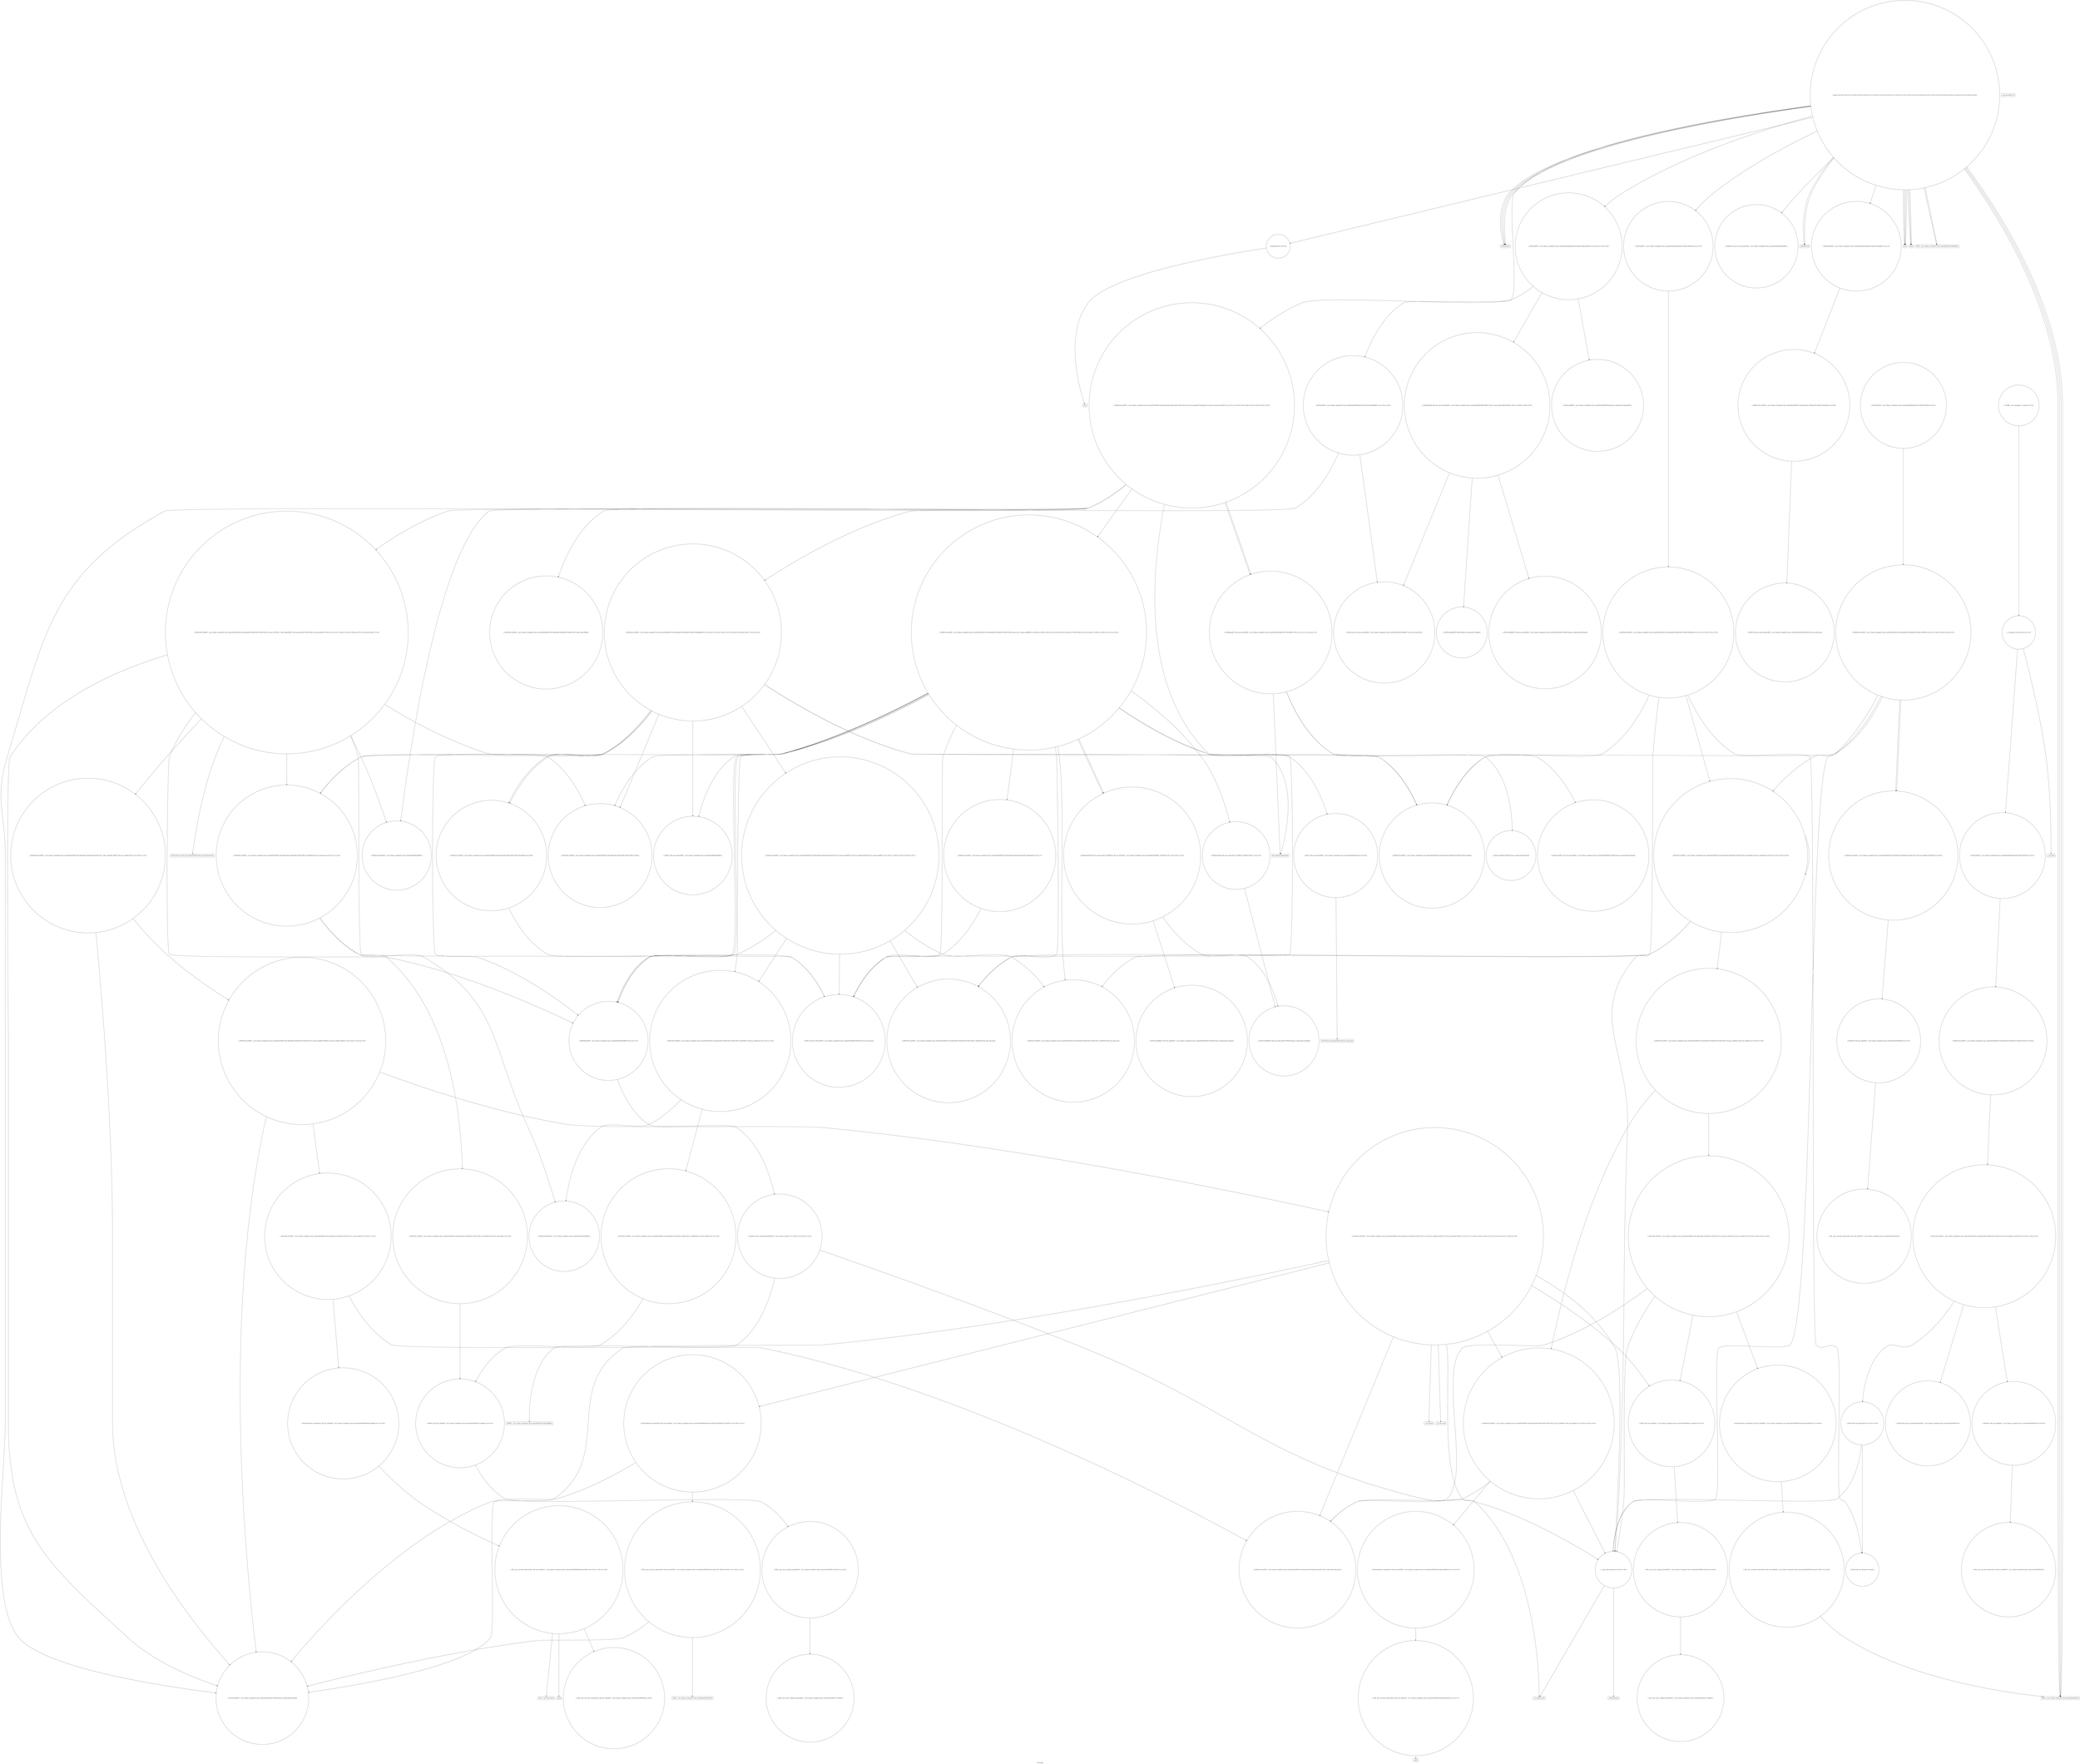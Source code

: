 digraph "Call Graph" {
	label="Call Graph";

	Node0x5651ca70d690 [shape=record,shape=circle,label="{__cxx_global_var_init|{<s0>1|<s1>2}}"];
	Node0x5651ca70d690:s0 -> Node0x5651ca70d710[color=black];
	Node0x5651ca70d690:s1 -> Node0x5651ca908fc0[color=black];
	Node0x5651ca90cb60 [shape=record,shape=circle,label="{_ZNSt16allocator_traitsISaISt13_Rb_tree_nodeINSt7__cxx1112basic_stringIcSt11char_traitsIcESaIcEEEEEE9constructIS6_JS6_EEEvRS8_PT_DpOT0_|{<s0>150|<s1>151}}"];
	Node0x5651ca90cb60:s0 -> Node0x5651ca90bae0[color=black];
	Node0x5651ca90cb60:s1 -> Node0x5651ca90cce0[color=black];
	Node0x5651ca9091c0 [shape=record,shape=circle,label="{_ZSt6strchrPci|{<s0>30}}"];
	Node0x5651ca9091c0:s0 -> Node0x5651ca90b660[color=black];
	Node0x5651ca90a6c0 [shape=record,shape=circle,label="{_ZSt7forwardIbEOT_RNSt16remove_referenceIS0_E4typeE}"];
	Node0x5651ca909540 [shape=record,shape=Mrecord,label="{_ZNSaIcED1Ev}"];
	Node0x5651ca90aa40 [shape=record,shape=circle,label="{_ZNKSt8_Rb_treeINSt7__cxx1112basic_stringIcSt11char_traitsIcESaIcEEES5_St9_IdentityIS5_ESt4lessIS5_ESaIS5_EE3endEv|{<s0>169}}"];
	Node0x5651ca90aa40:s0 -> Node0x5651ca90aac0[color=black];
	Node0x5651ca9098c0 [shape=record,shape=circle,label="{_ZNSt20_Rb_tree_key_compareISt4lessINSt7__cxx1112basic_stringIcSt11char_traitsIcESaIcEEEEEC2Ev}"];
	Node0x5651ca909c40 [shape=record,shape=circle,label="{_ZNSt8_Rb_treeINSt7__cxx1112basic_stringIcSt11char_traitsIcESaIcEEES5_St9_IdentityIS5_ESt4lessIS5_ESaIS5_EED2Ev|{<s0>47|<s1>48|<s2>49|<s3>50|<s4>51}}"];
	Node0x5651ca909c40:s0 -> Node0x5651ca909d40[color=black];
	Node0x5651ca909c40:s1 -> Node0x5651ca909cc0[color=black];
	Node0x5651ca909c40:s2 -> Node0x5651ca909dc0[color=black];
	Node0x5651ca909c40:s3 -> Node0x5651ca909dc0[color=black];
	Node0x5651ca909c40:s4 -> Node0x5651ca909ac0[color=black];
	Node0x5651ca909fc0 [shape=record,shape=circle,label="{_ZNSt8_Rb_treeINSt7__cxx1112basic_stringIcSt11char_traitsIcESaIcEEES5_St9_IdentityIS5_ESt4lessIS5_ESaIS5_EE15_M_destroy_nodeEPSt13_Rb_tree_nodeIS5_E|{<s0>59|<s1>60|<s2>61|<s3>62}}"];
	Node0x5651ca909fc0:s0 -> Node0x5651ca90a140[color=black];
	Node0x5651ca909fc0:s1 -> Node0x5651ca90a1c0[color=black];
	Node0x5651ca909fc0:s2 -> Node0x5651ca90a0c0[color=black];
	Node0x5651ca909fc0:s3 -> Node0x5651ca909ac0[color=black];
	Node0x5651ca90a340 [shape=record,shape=circle,label="{_ZN9__gnu_cxx16__aligned_membufINSt7__cxx1112basic_stringIcSt11char_traitsIcESaIcEEEE7_M_addrEv}"];
	Node0x5651ca90b6e0 [shape=record,shape=circle,label="{_ZNSt8_Rb_treeINSt7__cxx1112basic_stringIcSt11char_traitsIcESaIcEEES5_St9_IdentityIS5_ESt4lessIS5_ESaIS5_EE5clearEv|{<s0>73|<s1>74|<s2>75|<s3>76}}"];
	Node0x5651ca90b6e0:s0 -> Node0x5651ca909d40[color=black];
	Node0x5651ca90b6e0:s1 -> Node0x5651ca909cc0[color=black];
	Node0x5651ca90b6e0:s2 -> Node0x5651ca909a40[color=black];
	Node0x5651ca90b6e0:s3 -> Node0x5651ca909ac0[color=black];
	Node0x5651ca90ba60 [shape=record,shape=circle,label="{_ZNSt8_Rb_treeINSt7__cxx1112basic_stringIcSt11char_traitsIcESaIcEEES5_St9_IdentityIS5_ESt4lessIS5_ESaIS5_EE10_M_insert_IS5_NSB_11_Alloc_nodeEEESt17_Rb_tree_iteratorIS5_EPSt18_Rb_tree_node_baseSH_OT_RT0_|{<s0>103|<s1>104|<s2>105|<s3>106|<s4>107|<s5>108|<s6>109|<s7>110}}"];
	Node0x5651ca90ba60:s0 -> Node0x5651ca90bc60[color=black];
	Node0x5651ca90ba60:s1 -> Node0x5651ca90b960[color=black];
	Node0x5651ca90ba60:s2 -> Node0x5651ca90bfe0[color=black];
	Node0x5651ca90ba60:s3 -> Node0x5651ca90bce0[color=black];
	Node0x5651ca90ba60:s4 -> Node0x5651ca90bae0[color=black];
	Node0x5651ca90ba60:s5 -> Node0x5651ca90c660[color=black];
	Node0x5651ca90ba60:s6 -> Node0x5651ca90c6e0[color=black];
	Node0x5651ca90ba60:s7 -> Node0x5651ca90bbe0[color=black];
	Node0x5651ca90bde0 [shape=record,shape=circle,label="{_ZNKSt17_Rb_tree_iteratorINSt7__cxx1112basic_stringIcSt11char_traitsIcESaIcEEEEeqERKS6_}"];
	Node0x5651ca90c160 [shape=record,shape=Mrecord,label="{_ZNKSt7__cxx1112basic_stringIcSt11char_traitsIcESaIcEE7compareERKS4_}"];
	Node0x5651ca90c4e0 [shape=record,shape=circle,label="{_ZSt7forwardIRPSt18_Rb_tree_node_baseEOT_RNSt16remove_referenceIS3_E4typeE}"];
	Node0x5651ca90c860 [shape=record,shape=circle,label="{_ZNSt8_Rb_treeINSt7__cxx1112basic_stringIcSt11char_traitsIcESaIcEEES5_St9_IdentityIS5_ESt4lessIS5_ESaIS5_EE17_M_construct_nodeIJS5_EEEvPSt13_Rb_tree_nodeIS5_EDpOT_|{<s0>137|<s1>138|<s2>139|<s3>140|<s4>141|<s5>142|<s6>143|<s7>144|<s8>145}}"];
	Node0x5651ca90c860:s0 -> Node0x5651ca90a140[color=black];
	Node0x5651ca90c860:s1 -> Node0x5651ca90a1c0[color=black];
	Node0x5651ca90c860:s2 -> Node0x5651ca90bae0[color=black];
	Node0x5651ca90c860:s3 -> Node0x5651ca90cb60[color=black];
	Node0x5651ca90c860:s4 -> Node0x5651ca909b40[color=black];
	Node0x5651ca90c860:s5 -> Node0x5651ca90a040[color=black];
	Node0x5651ca90c860:s6 -> Node0x5651ca90cbe0[color=black];
	Node0x5651ca90c860:s7 -> Node0x5651ca90cc60[color=black];
	Node0x5651ca90c860:s8 -> Node0x5651ca909ac0[color=black];
	Node0x5651ca70d710 [shape=record,shape=circle,label="{_ZNSt3setINSt7__cxx1112basic_stringIcSt11char_traitsIcESaIcEEESt4lessIS5_ESaIS5_EEC2Ev|{<s0>3}}"];
	Node0x5651ca70d710:s0 -> Node0x5651ca909740[color=black];
	Node0x5651ca90cbe0 [shape=record,shape=Mrecord,label="{__cxa_rethrow}"];
	Node0x5651ca909240 [shape=record,shape=circle,label="{_ZNSt3setINSt7__cxx1112basic_stringIcSt11char_traitsIcESaIcEEESt4lessIS5_ESaIS5_EE5clearEv|{<s0>31}}"];
	Node0x5651ca909240:s0 -> Node0x5651ca90b6e0[color=black];
	Node0x5651ca90a740 [shape=record,shape=circle,label="{_ZSt7forwardIRSt17_Rb_tree_iteratorINSt7__cxx1112basic_stringIcSt11char_traitsIcESaIcEEEEEOT_RNSt16remove_referenceIS9_E4typeE}"];
	Node0x5651ca9095c0 [shape=record,shape=circle,label="{_ZNSt3setINSt7__cxx1112basic_stringIcSt11char_traitsIcESaIcEEESt4lessIS5_ESaIS5_EE4findERKS5_|{<s0>35|<s1>36}}"];
	Node0x5651ca9095c0:s0 -> Node0x5651ca90a8c0[color=black];
	Node0x5651ca9095c0:s1 -> Node0x5651ca90a7c0[color=black];
	Node0x5651ca90aac0 [shape=record,shape=circle,label="{_ZNSt23_Rb_tree_const_iteratorINSt7__cxx1112basic_stringIcSt11char_traitsIcESaIcEEEEC2EPKSt18_Rb_tree_node_base}"];
	Node0x5651ca909940 [shape=record,shape=circle,label="{_ZNSt15_Rb_tree_headerC2Ev|{<s0>43|<s1>44}}"];
	Node0x5651ca909940:s0 -> Node0x5651ca909a40[color=black];
	Node0x5651ca909940:s1 -> Node0x5651ca909ac0[color=black];
	Node0x5651ca909cc0 [shape=record,shape=circle,label="{_ZNSt8_Rb_treeINSt7__cxx1112basic_stringIcSt11char_traitsIcESaIcEEES5_St9_IdentityIS5_ESt4lessIS5_ESaIS5_EE8_M_eraseEPSt13_Rb_tree_nodeIS5_E|{<s0>52|<s1>53|<s2>54|<s3>55}}"];
	Node0x5651ca909cc0:s0 -> Node0x5651ca909e40[color=black];
	Node0x5651ca909cc0:s1 -> Node0x5651ca909cc0[color=black];
	Node0x5651ca909cc0:s2 -> Node0x5651ca909ec0[color=black];
	Node0x5651ca909cc0:s3 -> Node0x5651ca909f40[color=black];
	Node0x5651ca90a040 [shape=record,shape=circle,label="{_ZNSt8_Rb_treeINSt7__cxx1112basic_stringIcSt11char_traitsIcESaIcEEES5_St9_IdentityIS5_ESt4lessIS5_ESaIS5_EE11_M_put_nodeEPSt13_Rb_tree_nodeIS5_E|{<s0>63|<s1>64|<s2>65}}"];
	Node0x5651ca90a040:s0 -> Node0x5651ca90a140[color=black];
	Node0x5651ca90a040:s1 -> Node0x5651ca90a3c0[color=black];
	Node0x5651ca90a040:s2 -> Node0x5651ca909ac0[color=black];
	Node0x5651ca90a3c0 [shape=record,shape=circle,label="{_ZNSt16allocator_traitsISaISt13_Rb_tree_nodeINSt7__cxx1112basic_stringIcSt11char_traitsIcESaIcEEEEEE10deallocateERS8_PS7_m|{<s0>70}}"];
	Node0x5651ca90a3c0:s0 -> Node0x5651ca90a440[color=black];
	Node0x5651ca90b760 [shape=record,shape=circle,label="{_ZNSt8_Rb_treeINSt7__cxx1112basic_stringIcSt11char_traitsIcESaIcEEES5_St9_IdentityIS5_ESt4lessIS5_ESaIS5_EE16_M_insert_uniqueIS5_EESt4pairISt17_Rb_tree_iteratorIS5_EbEOT_|{<s0>77|<s1>78|<s2>79|<s3>80|<s4>81|<s5>82|<s6>83|<s7>84}}"];
	Node0x5651ca90b760:s0 -> Node0x5651ca90b960[color=black];
	Node0x5651ca90b760:s1 -> Node0x5651ca90b8e0[color=black];
	Node0x5651ca90b760:s2 -> Node0x5651ca90b9e0[color=black];
	Node0x5651ca90b760:s3 -> Node0x5651ca90bae0[color=black];
	Node0x5651ca90b760:s4 -> Node0x5651ca90ba60[color=black];
	Node0x5651ca90b760:s5 -> Node0x5651ca90bb60[color=black];
	Node0x5651ca90b760:s6 -> Node0x5651ca90bbe0[color=black];
	Node0x5651ca90b760:s7 -> Node0x5651ca90bb60[color=black];
	Node0x5651ca90bae0 [shape=record,shape=circle,label="{_ZSt7forwardINSt7__cxx1112basic_stringIcSt11char_traitsIcESaIcEEEEOT_RNSt16remove_referenceIS6_E4typeE}"];
	Node0x5651ca90be60 [shape=record,shape=circle,label="{_ZNSt8_Rb_treeINSt7__cxx1112basic_stringIcSt11char_traitsIcESaIcEEES5_St9_IdentityIS5_ESt4lessIS5_ESaIS5_EE5beginEv|{<s0>117}}"];
	Node0x5651ca90be60:s0 -> Node0x5651ca90bbe0[color=black];
	Node0x5651ca90c1e0 [shape=record,shape=circle,label="{_ZNKSt9_IdentityINSt7__cxx1112basic_stringIcSt11char_traitsIcESaIcEEEEclERKS5_}"];
	Node0x5651ca90c560 [shape=record,shape=Mrecord,label="{_ZSt18_Rb_tree_decrementPSt18_Rb_tree_node_base}"];
	Node0x5651ca90c8e0 [shape=record,shape=circle,label="{_ZNSt16allocator_traitsISaISt13_Rb_tree_nodeINSt7__cxx1112basic_stringIcSt11char_traitsIcESaIcEEEEEE8allocateERS8_m|{<s0>146}}"];
	Node0x5651ca90c8e0:s0 -> Node0x5651ca90c960[color=black];
	Node0x5651ca908f40 [shape=record,shape=circle,label="{_ZNSt3setINSt7__cxx1112basic_stringIcSt11char_traitsIcESaIcEEESt4lessIS5_ESaIS5_EED2Ev|{<s0>4}}"];
	Node0x5651ca908f40:s0 -> Node0x5651ca909c40[color=black];
	Node0x5651ca90cc60 [shape=record,shape=Mrecord,label="{__cxa_end_catch}"];
	Node0x5651ca9092c0 [shape=record,shape=circle,label="{_ZNSt3setINSt7__cxx1112basic_stringIcSt11char_traitsIcESaIcEEESt4lessIS5_ESaIS5_EE6insertEOS5_|{<s0>32|<s1>33|<s2>34}}"];
	Node0x5651ca9092c0:s0 -> Node0x5651ca90b7e0[color=black];
	Node0x5651ca9092c0:s1 -> Node0x5651ca90b760[color=black];
	Node0x5651ca9092c0:s2 -> Node0x5651ca90b860[color=black];
	Node0x5651ca90a7c0 [shape=record,shape=circle,label="{_ZNSt23_Rb_tree_const_iteratorINSt7__cxx1112basic_stringIcSt11char_traitsIcESaIcEEEEC2ERKSt17_Rb_tree_iteratorIS5_E}"];
	Node0x5651ca909640 [shape=record,shape=circle,label="{_ZNKSt23_Rb_tree_const_iteratorINSt7__cxx1112basic_stringIcSt11char_traitsIcESaIcEEEEneERKS6_}"];
	Node0x5651ca90ab40 [shape=record,shape=circle,label="{_GLOBAL__sub_I_Ahyangyi_1_0.cpp|{<s0>170}}"];
	Node0x5651ca90ab40:s0 -> Node0x5651ca70d690[color=black];
	Node0x5651ca9099c0 [shape=record,shape=circle,label="{_ZN9__gnu_cxx13new_allocatorISt13_Rb_tree_nodeINSt7__cxx1112basic_stringIcSt11char_traitsIcESaIcEEEEEC2Ev}"];
	Node0x5651ca909d40 [shape=record,shape=circle,label="{_ZNSt8_Rb_treeINSt7__cxx1112basic_stringIcSt11char_traitsIcESaIcEEES5_St9_IdentityIS5_ESt4lessIS5_ESaIS5_EE8_M_beginEv}"];
	Node0x5651ca90a0c0 [shape=record,shape=circle,label="{_ZNSt16allocator_traitsISaISt13_Rb_tree_nodeINSt7__cxx1112basic_stringIcSt11char_traitsIcESaIcEEEEEE7destroyIS6_EEvRS8_PT_|{<s0>66}}"];
	Node0x5651ca90a0c0:s0 -> Node0x5651ca90a240[color=black];
	Node0x5651ca90a440 [shape=record,shape=circle,label="{_ZN9__gnu_cxx13new_allocatorISt13_Rb_tree_nodeINSt7__cxx1112basic_stringIcSt11char_traitsIcESaIcEEEEE10deallocateEPS8_m|{<s0>71}}"];
	Node0x5651ca90a440:s0 -> Node0x5651ca90a4c0[color=black];
	Node0x5651ca90b7e0 [shape=record,shape=circle,label="{_ZSt4moveIRNSt7__cxx1112basic_stringIcSt11char_traitsIcESaIcEEEEONSt16remove_referenceIT_E4typeEOS8_}"];
	Node0x5651ca90bb60 [shape=record,shape=circle,label="{_ZNSt4pairISt17_Rb_tree_iteratorINSt7__cxx1112basic_stringIcSt11char_traitsIcESaIcEEEEbEC2IS7_bLb1EEEOT_OT0_|{<s0>111|<s1>112|<s2>113}}"];
	Node0x5651ca90bb60:s0 -> Node0x5651ca90cde0[color=black];
	Node0x5651ca90bb60:s1 -> Node0x5651ca90a640[color=black];
	Node0x5651ca90bb60:s2 -> Node0x5651ca90a6c0[color=black];
	Node0x5651ca90bee0 [shape=record,shape=circle,label="{_ZNSt4pairIPSt18_Rb_tree_node_baseS1_EC2IRPSt13_Rb_tree_nodeINSt7__cxx1112basic_stringIcSt11char_traitsIcESaIcEEEERS1_Lb1EEEOT_OT0_|{<s0>118|<s1>119}}"];
	Node0x5651ca90bee0:s0 -> Node0x5651ca90c460[color=black];
	Node0x5651ca90bee0:s1 -> Node0x5651ca90c4e0[color=black];
	Node0x5651ca90c260 [shape=record,shape=circle,label="{_ZNSt8_Rb_treeINSt7__cxx1112basic_stringIcSt11char_traitsIcESaIcEEES5_St9_IdentityIS5_ESt4lessIS5_ESaIS5_EE8_S_valueEPKSt13_Rb_tree_nodeIS5_E|{<s0>126}}"];
	Node0x5651ca90c260:s0 -> Node0x5651ca90c2e0[color=black];
	Node0x5651ca90c5e0 [shape=record,shape=circle,label="{_ZNSt8_Rb_treeINSt7__cxx1112basic_stringIcSt11char_traitsIcESaIcEEES5_St9_IdentityIS5_ESt4lessIS5_ESaIS5_EE8_S_valueEPKSt18_Rb_tree_node_base|{<s0>129}}"];
	Node0x5651ca90c5e0:s0 -> Node0x5651ca90c2e0[color=black];
	Node0x5651ca90c960 [shape=record,shape=circle,label="{_ZN9__gnu_cxx13new_allocatorISt13_Rb_tree_nodeINSt7__cxx1112basic_stringIcSt11char_traitsIcESaIcEEEEE8allocateEmPKv|{<s0>147|<s1>148|<s2>149}}"];
	Node0x5651ca90c960:s0 -> Node0x5651ca90c9e0[color=black];
	Node0x5651ca90c960:s1 -> Node0x5651ca90ca60[color=black];
	Node0x5651ca90c960:s2 -> Node0x5651ca90cae0[color=black];
	Node0x5651ca908fc0 [shape=record,shape=Mrecord,label="{__cxa_atexit}"];
	Node0x5651ca90cce0 [shape=record,shape=circle,label="{_ZN9__gnu_cxx13new_allocatorISt13_Rb_tree_nodeINSt7__cxx1112basic_stringIcSt11char_traitsIcESaIcEEEEE9constructIS7_JS7_EEEvPT_DpOT0_|{<s0>152|<s1>153}}"];
	Node0x5651ca90cce0:s0 -> Node0x5651ca90bae0[color=black];
	Node0x5651ca90cce0:s1 -> Node0x5651ca90cd60[color=black];
	Node0x5651ca909340 [shape=record,shape=Mrecord,label="{_ZNSaIcEC1Ev}"];
	Node0x5651ca90a840 [shape=record,shape=circle,label="{_ZSt7forwardIRbEOT_RNSt16remove_referenceIS1_E4typeE}"];
	Node0x5651ca9096c0 [shape=record,shape=circle,label="{_ZNKSt3setINSt7__cxx1112basic_stringIcSt11char_traitsIcESaIcEEESt4lessIS5_ESaIS5_EE3endEv|{<s0>37}}"];
	Node0x5651ca9096c0:s0 -> Node0x5651ca90aa40[color=black];
	Node0x5651ca909a40 [shape=record,shape=circle,label="{_ZNSt15_Rb_tree_header8_M_resetEv}"];
	Node0x5651ca909dc0 [shape=record,shape=circle,label="{_ZNSt8_Rb_treeINSt7__cxx1112basic_stringIcSt11char_traitsIcESaIcEEES5_St9_IdentityIS5_ESt4lessIS5_ESaIS5_EE13_Rb_tree_implIS9_Lb1EED2Ev|{<s0>56}}"];
	Node0x5651ca909dc0:s0 -> Node0x5651ca90a540[color=black];
	Node0x5651ca90a140 [shape=record,shape=circle,label="{_ZNSt8_Rb_treeINSt7__cxx1112basic_stringIcSt11char_traitsIcESaIcEEES5_St9_IdentityIS5_ESt4lessIS5_ESaIS5_EE21_M_get_Node_allocatorEv}"];
	Node0x5651ca90a4c0 [shape=record,shape=Mrecord,label="{_ZdlPv}"];
	Node0x5651ca90b860 [shape=record,shape=circle,label="{_ZNSt4pairISt23_Rb_tree_const_iteratorINSt7__cxx1112basic_stringIcSt11char_traitsIcESaIcEEEEbEC2IRSt17_Rb_tree_iteratorIS6_ERbLb1EEEOT_OT0_|{<s0>85|<s1>86|<s2>87}}"];
	Node0x5651ca90b860:s0 -> Node0x5651ca90a740[color=black];
	Node0x5651ca90b860:s1 -> Node0x5651ca90a7c0[color=black];
	Node0x5651ca90b860:s2 -> Node0x5651ca90a840[color=black];
	Node0x5651ca90bbe0 [shape=record,shape=circle,label="{_ZNSt17_Rb_tree_iteratorINSt7__cxx1112basic_stringIcSt11char_traitsIcESaIcEEEEC2EPSt18_Rb_tree_node_base}"];
	Node0x5651ca90bf60 [shape=record,shape=circle,label="{_ZNSt17_Rb_tree_iteratorINSt7__cxx1112basic_stringIcSt11char_traitsIcESaIcEEEEmmEv|{<s0>120}}"];
	Node0x5651ca90bf60:s0 -> Node0x5651ca90c560[color=black];
	Node0x5651ca90c2e0 [shape=record,shape=circle,label="{_ZNKSt13_Rb_tree_nodeINSt7__cxx1112basic_stringIcSt11char_traitsIcESaIcEEEE9_M_valptrEv|{<s0>127}}"];
	Node0x5651ca90c2e0:s0 -> Node0x5651ca90c360[color=black];
	Node0x5651ca90c660 [shape=record,shape=circle,label="{_ZNKSt8_Rb_treeINSt7__cxx1112basic_stringIcSt11char_traitsIcESaIcEEES5_St9_IdentityIS5_ESt4lessIS5_ESaIS5_EE11_Alloc_nodeclIS5_EEPSt13_Rb_tree_nodeIS5_EOT_|{<s0>130|<s1>131}}"];
	Node0x5651ca90c660:s0 -> Node0x5651ca90bae0[color=black];
	Node0x5651ca90c660:s1 -> Node0x5651ca90c760[color=black];
	Node0x5651ca90c9e0 [shape=record,shape=circle,label="{_ZNK9__gnu_cxx13new_allocatorISt13_Rb_tree_nodeINSt7__cxx1112basic_stringIcSt11char_traitsIcESaIcEEEEE8max_sizeEv}"];
	Node0x5651ca909040 [shape=record,shape=circle,label="{main|{<s0>5|<s1>6|<s2>7|<s3>8|<s4>9|<s5>10|<s6>11|<s7>12|<s8>13|<s9>14|<s10>15|<s11>16|<s12>17|<s13>18|<s14>19|<s15>20|<s16>21|<s17>22|<s18>23|<s19>24|<s20>25|<s21>26|<s22>27|<s23>28|<s24>29}}"];
	Node0x5651ca909040:s0 -> Node0x5651ca9090c0[color=black];
	Node0x5651ca909040:s1 -> Node0x5651ca9090c0[color=black];
	Node0x5651ca909040:s2 -> Node0x5651ca9090c0[color=black];
	Node0x5651ca909040:s3 -> Node0x5651ca909140[color=black];
	Node0x5651ca909040:s4 -> Node0x5651ca9090c0[color=black];
	Node0x5651ca909040:s5 -> Node0x5651ca9091c0[color=black];
	Node0x5651ca909040:s6 -> Node0x5651ca909240[color=black];
	Node0x5651ca909040:s7 -> Node0x5651ca909340[color=black];
	Node0x5651ca909040:s8 -> Node0x5651ca9093c0[color=black];
	Node0x5651ca909040:s9 -> Node0x5651ca9092c0[color=black];
	Node0x5651ca909040:s10 -> Node0x5651ca9094c0[color=black];
	Node0x5651ca909040:s11 -> Node0x5651ca909540[color=black];
	Node0x5651ca909040:s12 -> Node0x5651ca9094c0[color=black];
	Node0x5651ca909040:s13 -> Node0x5651ca909540[color=black];
	Node0x5651ca909040:s14 -> Node0x5651ca909340[color=black];
	Node0x5651ca909040:s15 -> Node0x5651ca9093c0[color=black];
	Node0x5651ca909040:s16 -> Node0x5651ca9095c0[color=black];
	Node0x5651ca909040:s17 -> Node0x5651ca9096c0[color=black];
	Node0x5651ca909040:s18 -> Node0x5651ca909640[color=black];
	Node0x5651ca909040:s19 -> Node0x5651ca9094c0[color=black];
	Node0x5651ca909040:s20 -> Node0x5651ca909540[color=black];
	Node0x5651ca909040:s21 -> Node0x5651ca9094c0[color=black];
	Node0x5651ca909040:s22 -> Node0x5651ca909540[color=black];
	Node0x5651ca909040:s23 -> Node0x5651ca909140[color=black];
	Node0x5651ca909040:s24 -> Node0x5651ca909140[color=black];
	Node0x5651ca90cd60 [shape=record,shape=Mrecord,label="{_ZNSt7__cxx1112basic_stringIcSt11char_traitsIcESaIcEEC1EOS4_}"];
	Node0x5651ca9093c0 [shape=record,shape=Mrecord,label="{_ZNSt7__cxx1112basic_stringIcSt11char_traitsIcESaIcEEC1EPKcRKS3_}"];
	Node0x5651ca90a8c0 [shape=record,shape=circle,label="{_ZNSt8_Rb_treeINSt7__cxx1112basic_stringIcSt11char_traitsIcESaIcEEES5_St9_IdentityIS5_ESt4lessIS5_ESaIS5_EE4findERKS5_|{<s0>154|<s1>155|<s2>156|<s3>157|<s4>158|<s5>159|<s6>160|<s7>161|<s8>162}}"];
	Node0x5651ca90a8c0:s0 -> Node0x5651ca909d40[color=black];
	Node0x5651ca90a8c0:s1 -> Node0x5651ca90bc60[color=black];
	Node0x5651ca90a8c0:s2 -> Node0x5651ca90a940[color=black];
	Node0x5651ca90a8c0:s3 -> Node0x5651ca90a9c0[color=black];
	Node0x5651ca90a8c0:s4 -> Node0x5651ca90bde0[color=black];
	Node0x5651ca90a8c0:s5 -> Node0x5651ca90bfe0[color=black];
	Node0x5651ca90a8c0:s6 -> Node0x5651ca90bce0[color=black];
	Node0x5651ca90a8c0:s7 -> Node0x5651ca90a9c0[color=black];
	Node0x5651ca90a8c0:s8 -> Node0x5651ca90a640[color=black];
	Node0x5651ca909740 [shape=record,shape=circle,label="{_ZNSt8_Rb_treeINSt7__cxx1112basic_stringIcSt11char_traitsIcESaIcEEES5_St9_IdentityIS5_ESt4lessIS5_ESaIS5_EEC2Ev|{<s0>38}}"];
	Node0x5651ca909740:s0 -> Node0x5651ca9097c0[color=black];
	Node0x5651ca909ac0 [shape=record,shape=circle,label="{__clang_call_terminate|{<s0>45|<s1>46}}"];
	Node0x5651ca909ac0:s0 -> Node0x5651ca909b40[color=black];
	Node0x5651ca909ac0:s1 -> Node0x5651ca909bc0[color=black];
	Node0x5651ca909e40 [shape=record,shape=circle,label="{_ZNSt8_Rb_treeINSt7__cxx1112basic_stringIcSt11char_traitsIcESaIcEEES5_St9_IdentityIS5_ESt4lessIS5_ESaIS5_EE8_S_rightEPSt18_Rb_tree_node_base}"];
	Node0x5651ca90a1c0 [shape=record,shape=circle,label="{_ZNSt13_Rb_tree_nodeINSt7__cxx1112basic_stringIcSt11char_traitsIcESaIcEEEE9_M_valptrEv|{<s0>67}}"];
	Node0x5651ca90a1c0:s0 -> Node0x5651ca90a2c0[color=black];
	Node0x5651ca90a540 [shape=record,shape=circle,label="{_ZNSaISt13_Rb_tree_nodeINSt7__cxx1112basic_stringIcSt11char_traitsIcESaIcEEEEED2Ev|{<s0>72}}"];
	Node0x5651ca90a540:s0 -> Node0x5651ca90a5c0[color=black];
	Node0x5651ca90b8e0 [shape=record,shape=circle,label="{_ZNSt8_Rb_treeINSt7__cxx1112basic_stringIcSt11char_traitsIcESaIcEEES5_St9_IdentityIS5_ESt4lessIS5_ESaIS5_EE24_M_get_insert_unique_posERKS5_|{<s0>88|<s1>89|<s2>90|<s3>91|<s4>92|<s5>93|<s6>94|<s7>95|<s8>96|<s9>97|<s10>98|<s11>99|<s12>100|<s13>101|<s14>102}}"];
	Node0x5651ca90b8e0:s0 -> Node0x5651ca909d40[color=black];
	Node0x5651ca90b8e0:s1 -> Node0x5651ca90bc60[color=black];
	Node0x5651ca90b8e0:s2 -> Node0x5651ca90bd60[color=black];
	Node0x5651ca90b8e0:s3 -> Node0x5651ca90bce0[color=black];
	Node0x5651ca90b8e0:s4 -> Node0x5651ca909ec0[color=black];
	Node0x5651ca90b8e0:s5 -> Node0x5651ca909e40[color=black];
	Node0x5651ca90b8e0:s6 -> Node0x5651ca90bbe0[color=black];
	Node0x5651ca90b8e0:s7 -> Node0x5651ca90be60[color=black];
	Node0x5651ca90b8e0:s8 -> Node0x5651ca90bde0[color=black];
	Node0x5651ca90b8e0:s9 -> Node0x5651ca90bee0[color=black];
	Node0x5651ca90b8e0:s10 -> Node0x5651ca90bf60[color=black];
	Node0x5651ca90b8e0:s11 -> Node0x5651ca90bfe0[color=black];
	Node0x5651ca90b8e0:s12 -> Node0x5651ca90bce0[color=black];
	Node0x5651ca90b8e0:s13 -> Node0x5651ca90bee0[color=black];
	Node0x5651ca90b8e0:s14 -> Node0x5651ca90c060[color=black];
	Node0x5651ca90bc60 [shape=record,shape=circle,label="{_ZNSt8_Rb_treeINSt7__cxx1112basic_stringIcSt11char_traitsIcESaIcEEES5_St9_IdentityIS5_ESt4lessIS5_ESaIS5_EE6_M_endEv}"];
	Node0x5651ca90bfe0 [shape=record,shape=circle,label="{_ZNSt8_Rb_treeINSt7__cxx1112basic_stringIcSt11char_traitsIcESaIcEEES5_St9_IdentityIS5_ESt4lessIS5_ESaIS5_EE6_S_keyEPKSt18_Rb_tree_node_base|{<s0>121|<s1>122}}"];
	Node0x5651ca90bfe0:s0 -> Node0x5651ca90c5e0[color=black];
	Node0x5651ca90bfe0:s1 -> Node0x5651ca90c1e0[color=black];
	Node0x5651ca90c360 [shape=record,shape=circle,label="{_ZNK9__gnu_cxx16__aligned_membufINSt7__cxx1112basic_stringIcSt11char_traitsIcESaIcEEEE6_M_ptrEv|{<s0>128}}"];
	Node0x5651ca90c360:s0 -> Node0x5651ca90c3e0[color=black];
	Node0x5651ca90c6e0 [shape=record,shape=Mrecord,label="{_ZSt29_Rb_tree_insert_and_rebalancebPSt18_Rb_tree_node_baseS0_RS_}"];
	Node0x5651ca90ca60 [shape=record,shape=Mrecord,label="{_ZSt17__throw_bad_allocv}"];
	Node0x5651ca9090c0 [shape=record,shape=Mrecord,label="{scanf}"];
	Node0x5651ca90cde0 [shape=record,shape=circle,label="{_ZSt7forwardISt17_Rb_tree_iteratorINSt7__cxx1112basic_stringIcSt11char_traitsIcESaIcEEEEEOT_RNSt16remove_referenceIS8_E4typeE}"];
	Node0x5651ca909440 [shape=record,shape=Mrecord,label="{__gxx_personality_v0}"];
	Node0x5651ca90a940 [shape=record,shape=circle,label="{_ZNSt8_Rb_treeINSt7__cxx1112basic_stringIcSt11char_traitsIcESaIcEEES5_St9_IdentityIS5_ESt4lessIS5_ESaIS5_EE14_M_lower_boundEPSt13_Rb_tree_nodeIS5_EPSt18_Rb_tree_node_baseRKS5_|{<s0>163|<s1>164|<s2>165|<s3>166|<s4>167}}"];
	Node0x5651ca90a940:s0 -> Node0x5651ca90bd60[color=black];
	Node0x5651ca90a940:s1 -> Node0x5651ca90bce0[color=black];
	Node0x5651ca90a940:s2 -> Node0x5651ca909ec0[color=black];
	Node0x5651ca90a940:s3 -> Node0x5651ca909e40[color=black];
	Node0x5651ca90a940:s4 -> Node0x5651ca90bbe0[color=black];
	Node0x5651ca9097c0 [shape=record,shape=circle,label="{_ZNSt8_Rb_treeINSt7__cxx1112basic_stringIcSt11char_traitsIcESaIcEEES5_St9_IdentityIS5_ESt4lessIS5_ESaIS5_EE13_Rb_tree_implIS9_Lb1EEC2Ev|{<s0>39|<s1>40|<s2>41}}"];
	Node0x5651ca9097c0:s0 -> Node0x5651ca909840[color=black];
	Node0x5651ca9097c0:s1 -> Node0x5651ca9098c0[color=black];
	Node0x5651ca9097c0:s2 -> Node0x5651ca909940[color=black];
	Node0x5651ca909b40 [shape=record,shape=Mrecord,label="{__cxa_begin_catch}"];
	Node0x5651ca909ec0 [shape=record,shape=circle,label="{_ZNSt8_Rb_treeINSt7__cxx1112basic_stringIcSt11char_traitsIcESaIcEEES5_St9_IdentityIS5_ESt4lessIS5_ESaIS5_EE7_S_leftEPSt18_Rb_tree_node_base}"];
	Node0x5651ca90a240 [shape=record,shape=circle,label="{_ZN9__gnu_cxx13new_allocatorISt13_Rb_tree_nodeINSt7__cxx1112basic_stringIcSt11char_traitsIcESaIcEEEEE7destroyIS7_EEvPT_|{<s0>68}}"];
	Node0x5651ca90a240:s0 -> Node0x5651ca9094c0[color=black];
	Node0x5651ca90a5c0 [shape=record,shape=circle,label="{_ZN9__gnu_cxx13new_allocatorISt13_Rb_tree_nodeINSt7__cxx1112basic_stringIcSt11char_traitsIcESaIcEEEEED2Ev}"];
	Node0x5651ca90b960 [shape=record,shape=circle,label="{_ZNKSt9_IdentityINSt7__cxx1112basic_stringIcSt11char_traitsIcESaIcEEEEclERS5_}"];
	Node0x5651ca90bce0 [shape=record,shape=circle,label="{_ZNKSt4lessINSt7__cxx1112basic_stringIcSt11char_traitsIcESaIcEEEEclERKS5_S8_|{<s0>114}}"];
	Node0x5651ca90bce0:s0 -> Node0x5651ca90c0e0[color=black];
	Node0x5651ca90c060 [shape=record,shape=circle,label="{_ZNSt4pairIPSt18_Rb_tree_node_baseS1_EC2IRS1_Lb1EEEOT_RKS1_|{<s0>123}}"];
	Node0x5651ca90c060:s0 -> Node0x5651ca90c4e0[color=black];
	Node0x5651ca90c3e0 [shape=record,shape=circle,label="{_ZNK9__gnu_cxx16__aligned_membufINSt7__cxx1112basic_stringIcSt11char_traitsIcESaIcEEEE7_M_addrEv}"];
	Node0x5651ca90c760 [shape=record,shape=circle,label="{_ZNSt8_Rb_treeINSt7__cxx1112basic_stringIcSt11char_traitsIcESaIcEEES5_St9_IdentityIS5_ESt4lessIS5_ESaIS5_EE14_M_create_nodeIJS5_EEEPSt13_Rb_tree_nodeIS5_EDpOT_|{<s0>132|<s1>133|<s2>134}}"];
	Node0x5651ca90c760:s0 -> Node0x5651ca90c7e0[color=black];
	Node0x5651ca90c760:s1 -> Node0x5651ca90bae0[color=black];
	Node0x5651ca90c760:s2 -> Node0x5651ca90c860[color=black];
	Node0x5651ca90cae0 [shape=record,shape=Mrecord,label="{_Znwm}"];
	Node0x5651ca909140 [shape=record,shape=Mrecord,label="{printf}"];
	Node0x5651ca90a640 [shape=record,shape=Mrecord,label="{llvm.memcpy.p0i8.p0i8.i64}"];
	Node0x5651ca9094c0 [shape=record,shape=Mrecord,label="{_ZNSt7__cxx1112basic_stringIcSt11char_traitsIcESaIcEED1Ev}"];
	Node0x5651ca90a9c0 [shape=record,shape=circle,label="{_ZNSt8_Rb_treeINSt7__cxx1112basic_stringIcSt11char_traitsIcESaIcEEES5_St9_IdentityIS5_ESt4lessIS5_ESaIS5_EE3endEv|{<s0>168}}"];
	Node0x5651ca90a9c0:s0 -> Node0x5651ca90bbe0[color=black];
	Node0x5651ca909840 [shape=record,shape=circle,label="{_ZNSaISt13_Rb_tree_nodeINSt7__cxx1112basic_stringIcSt11char_traitsIcESaIcEEEEEC2Ev|{<s0>42}}"];
	Node0x5651ca909840:s0 -> Node0x5651ca9099c0[color=black];
	Node0x5651ca909bc0 [shape=record,shape=Mrecord,label="{_ZSt9terminatev}"];
	Node0x5651ca909f40 [shape=record,shape=circle,label="{_ZNSt8_Rb_treeINSt7__cxx1112basic_stringIcSt11char_traitsIcESaIcEEES5_St9_IdentityIS5_ESt4lessIS5_ESaIS5_EE12_M_drop_nodeEPSt13_Rb_tree_nodeIS5_E|{<s0>57|<s1>58}}"];
	Node0x5651ca909f40:s0 -> Node0x5651ca909fc0[color=black];
	Node0x5651ca909f40:s1 -> Node0x5651ca90a040[color=black];
	Node0x5651ca90a2c0 [shape=record,shape=circle,label="{_ZN9__gnu_cxx16__aligned_membufINSt7__cxx1112basic_stringIcSt11char_traitsIcESaIcEEEE6_M_ptrEv|{<s0>69}}"];
	Node0x5651ca90a2c0:s0 -> Node0x5651ca90a340[color=black];
	Node0x5651ca90b660 [shape=record,shape=Mrecord,label="{strchr}"];
	Node0x5651ca90b9e0 [shape=record,shape=circle,label="{_ZNSt8_Rb_treeINSt7__cxx1112basic_stringIcSt11char_traitsIcESaIcEEES5_St9_IdentityIS5_ESt4lessIS5_ESaIS5_EE11_Alloc_nodeC2ERSB_}"];
	Node0x5651ca90bd60 [shape=record,shape=circle,label="{_ZNSt8_Rb_treeINSt7__cxx1112basic_stringIcSt11char_traitsIcESaIcEEES5_St9_IdentityIS5_ESt4lessIS5_ESaIS5_EE6_S_keyEPKSt13_Rb_tree_nodeIS5_E|{<s0>115|<s1>116}}"];
	Node0x5651ca90bd60:s0 -> Node0x5651ca90c260[color=black];
	Node0x5651ca90bd60:s1 -> Node0x5651ca90c1e0[color=black];
	Node0x5651ca90c0e0 [shape=record,shape=circle,label="{_ZStltIcSt11char_traitsIcESaIcEEbRKNSt7__cxx1112basic_stringIT_T0_T1_EESA_|{<s0>124|<s1>125}}"];
	Node0x5651ca90c0e0:s0 -> Node0x5651ca90c160[color=black];
	Node0x5651ca90c0e0:s1 -> Node0x5651ca909ac0[color=black];
	Node0x5651ca90c460 [shape=record,shape=circle,label="{_ZSt7forwardIRPSt13_Rb_tree_nodeINSt7__cxx1112basic_stringIcSt11char_traitsIcESaIcEEEEEOT_RNSt16remove_referenceISA_E4typeE}"];
	Node0x5651ca90c7e0 [shape=record,shape=circle,label="{_ZNSt8_Rb_treeINSt7__cxx1112basic_stringIcSt11char_traitsIcESaIcEEES5_St9_IdentityIS5_ESt4lessIS5_ESaIS5_EE11_M_get_nodeEv|{<s0>135|<s1>136}}"];
	Node0x5651ca90c7e0:s0 -> Node0x5651ca90a140[color=black];
	Node0x5651ca90c7e0:s1 -> Node0x5651ca90c8e0[color=black];
}
